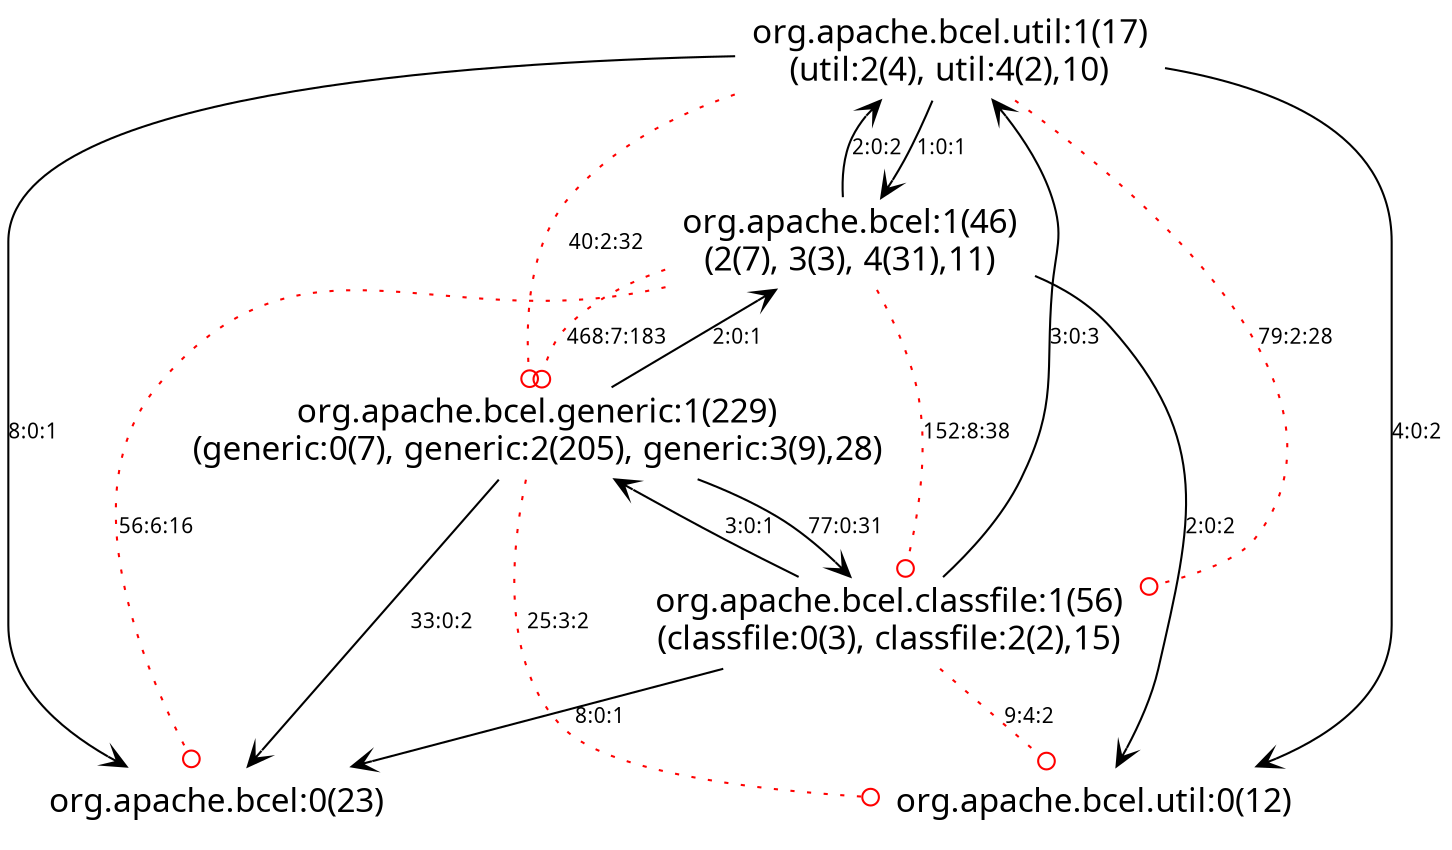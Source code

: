 digraph BasicCLPS { 
 node [shape=plaintext, fontname=Skia, fontsize=16] 
edge [fontname=Skia, fontsize = 10];
5[ label="org.apache.bcel.util:1(17)\n(util:2(4), util:4(2),10)"];
4[ label="org.apache.bcel:1(46)\n(2(7), 3(3), 4(31),11)"];
3[ label="org.apache.bcel.generic:1(229)\n(generic:0(7), generic:2(205), generic:3(9),28)"];
2[ label="org.apache.bcel.classfile:1(56)\n(classfile:0(3), classfile:2(2),15)"];
1[ label="org.apache.bcel:0(23)"];
0[ label="org.apache.bcel.util:0(12)"];
2->1[color="black", arrowhead="vee", label = "8:0:1"];
2->0[color="red",  arrowhead="odot", style="dotted", label = "9:4:2"];
2->3[color="black", arrowhead="vee", label = "3:0:1"];
2->5[color="black", arrowhead="vee", label = "3:0:3"];
3->0[color="red",  arrowhead="odot", style="dotted", label = "25:3:2"];
3->2[color="black", arrowhead="vee", label = "77:0:31"];
3->1[color="black", arrowhead="vee", label = "33:0:2"];
3->4[color="black", arrowhead="vee", label = "2:0:1"];
4->3[color="red",  arrowhead="odot", style="dotted", label = "468:7:183"];
4->1[color="red",  arrowhead="odot", style="dotted", label = "56:6:16"];
4->2[color="red",  arrowhead="odot", style="dotted", label = "152:8:38"];
4->5[color="black", arrowhead="vee", label = "2:0:2"];
4->0[color="black", arrowhead="vee", label = "2:0:2"];
5->3[color="red",  arrowhead="odot", style="dotted", label = "40:2:32"];
5->1[color="black", arrowhead="vee", label = "8:0:1"];
5->2[color="red",  arrowhead="odot", style="dotted", label = "79:2:28"];
5->0[color="black", arrowhead="vee", label = "4:0:2"];
5->4[color="black", arrowhead="vee", label = "1:0:1"]
}